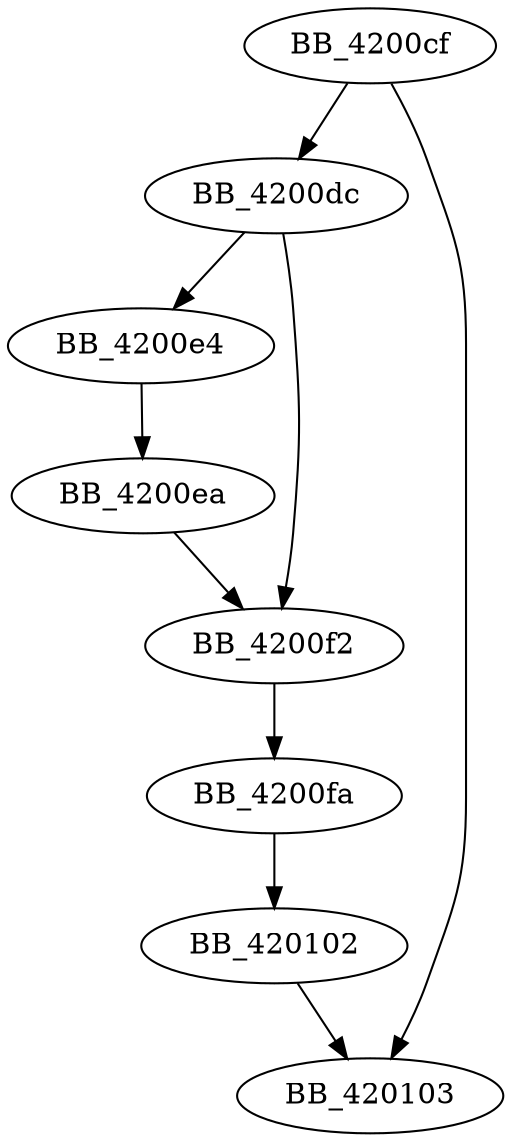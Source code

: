 DiGraph __freeptd{
BB_4200cf->BB_4200dc
BB_4200cf->BB_420103
BB_4200dc->BB_4200e4
BB_4200dc->BB_4200f2
BB_4200e4->BB_4200ea
BB_4200ea->BB_4200f2
BB_4200f2->BB_4200fa
BB_4200fa->BB_420102
BB_420102->BB_420103
}

